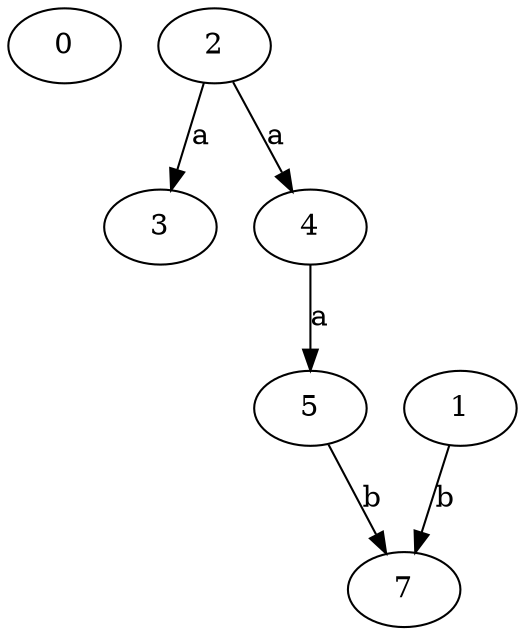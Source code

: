 strict digraph  {
0;
3;
1;
4;
5;
2;
7;
1 -> 7  [label=b];
4 -> 5  [label=a];
5 -> 7  [label=b];
2 -> 3  [label=a];
2 -> 4  [label=a];
}
